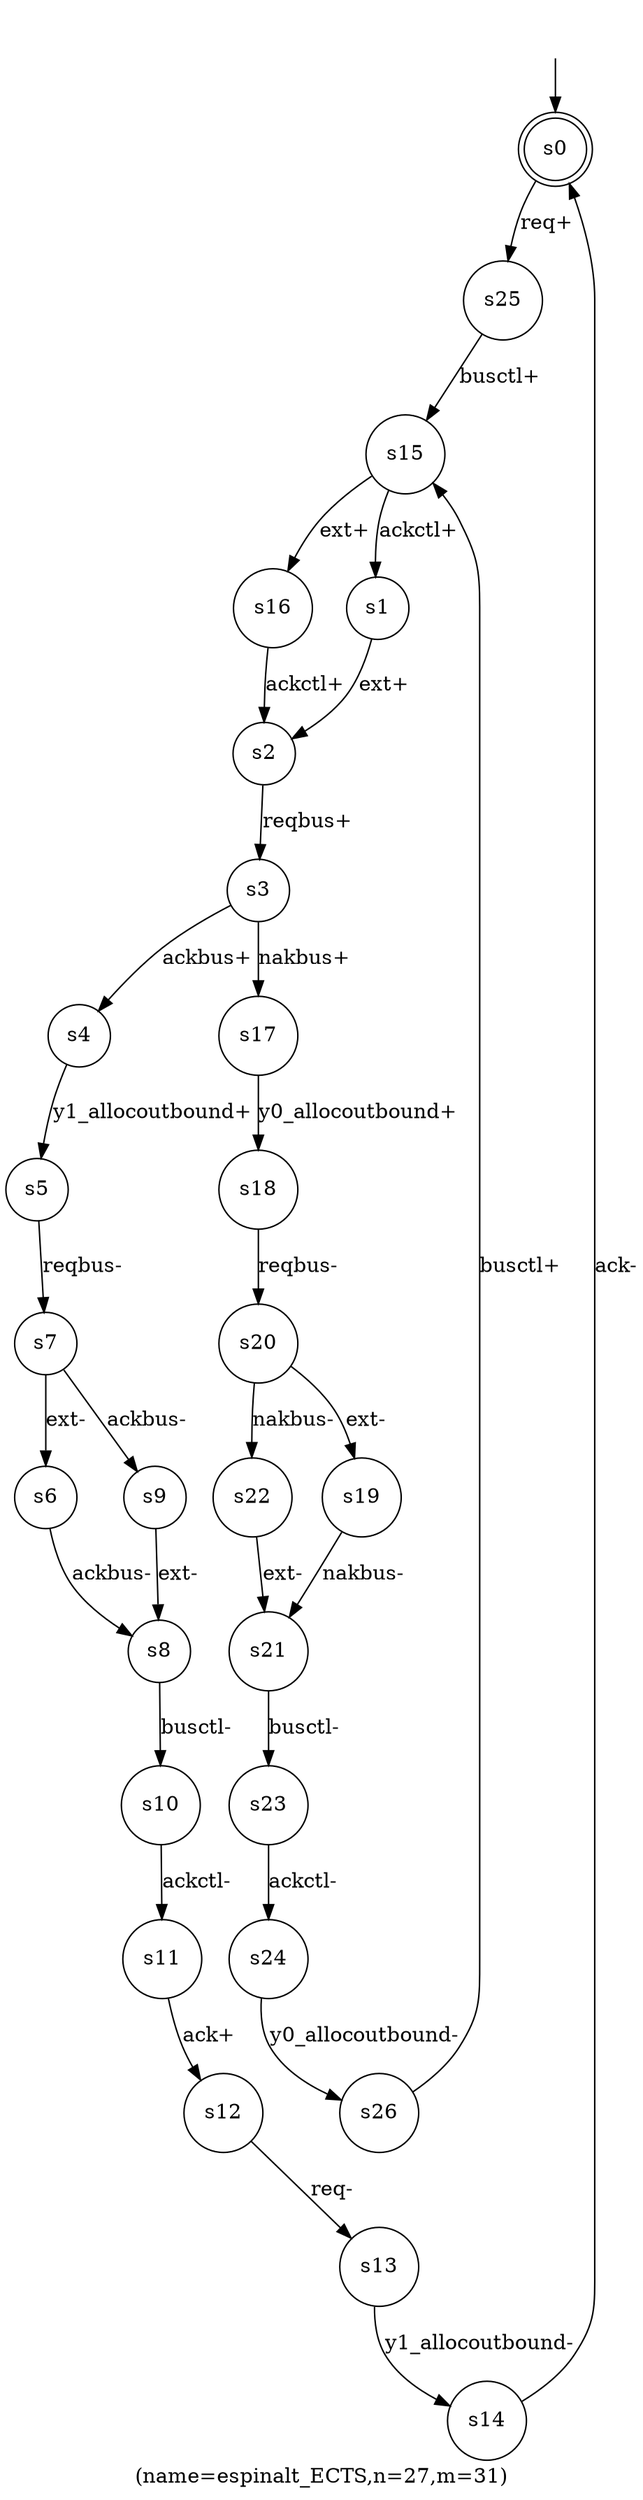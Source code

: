 digraph espinalt_ECTS{
	label="(name=espinalt_ECTS,n=27,m=31)";
	_nil [style = "invis"];
	node [shape = doublecircle]; s0;
	node [shape = circle];
	_nil -> s0;
	s24->s26[label="y0_allocoutbound-"];
	s16->s2[label="ackctl+"];
	s15->s1[label="ackctl+"];
	s1->s2[label="ext+"];
	s15->s16[label="ext+"];
	s23->s24[label="ackctl-"];
	s10->s11[label="ackctl-"];
	s18->s20[label="reqbus-"];
	s5->s7[label="reqbus-"];
	s14->s0[label="ack-"];
	s4->s5[label="y1_allocoutbound+"];
	s20->s19[label="ext-"];
	s9->s8[label="ext-"];
	s22->s21[label="ext-"];
	s7->s6[label="ext-"];
	s20->s22[label="nakbus-"];
	s19->s21[label="nakbus-"];
	s11->s12[label="ack+"];
	s21->s23[label="busctl-"];
	s8->s10[label="busctl-"];
	s6->s8[label="ackbus-"];
	s7->s9[label="ackbus-"];
	s3->s4[label="ackbus+"];
	s3->s17[label="nakbus+"];
	s17->s18[label="y0_allocoutbound+"];
	s0->s25[label="req+"];
	s26->s15[label="busctl+"];
	s25->s15[label="busctl+"];
	s13->s14[label="y1_allocoutbound-"];
	s12->s13[label="req-"];
	s2->s3[label="reqbus+"];
}
